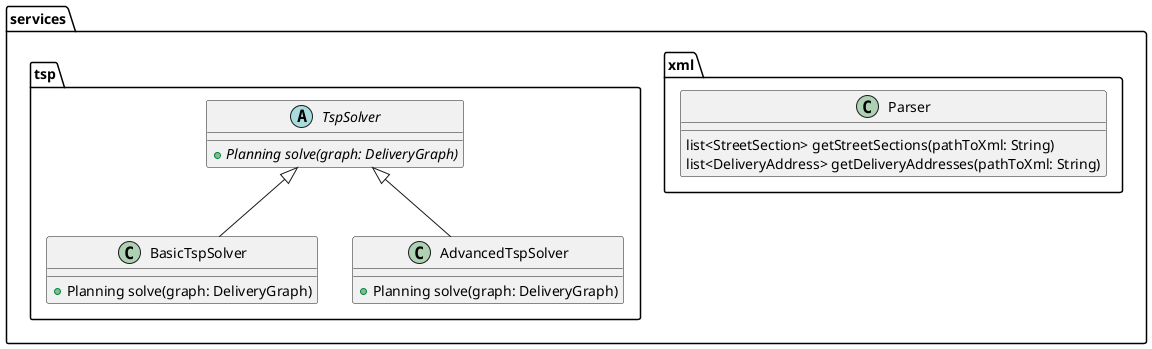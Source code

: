 @startuml

package services {
    package xml {
        class Parser {
            list<StreetSection> getStreetSections(pathToXml: String)
            list<DeliveryAddress> getDeliveryAddresses(pathToXml: String)
        }
    }

    package tsp {
        abstract class TspSolver {
            +{abstract} Planning solve(graph: DeliveryGraph)
        }

        class BasicTspSolver {
            +Planning solve(graph: DeliveryGraph)
        }

        class AdvancedTspSolver {
            +Planning solve(graph: DeliveryGraph)
        }

        TspSolver <|-- BasicTspSolver
        TspSolver <|-- AdvancedTspSolver

    }
}



@enduml
